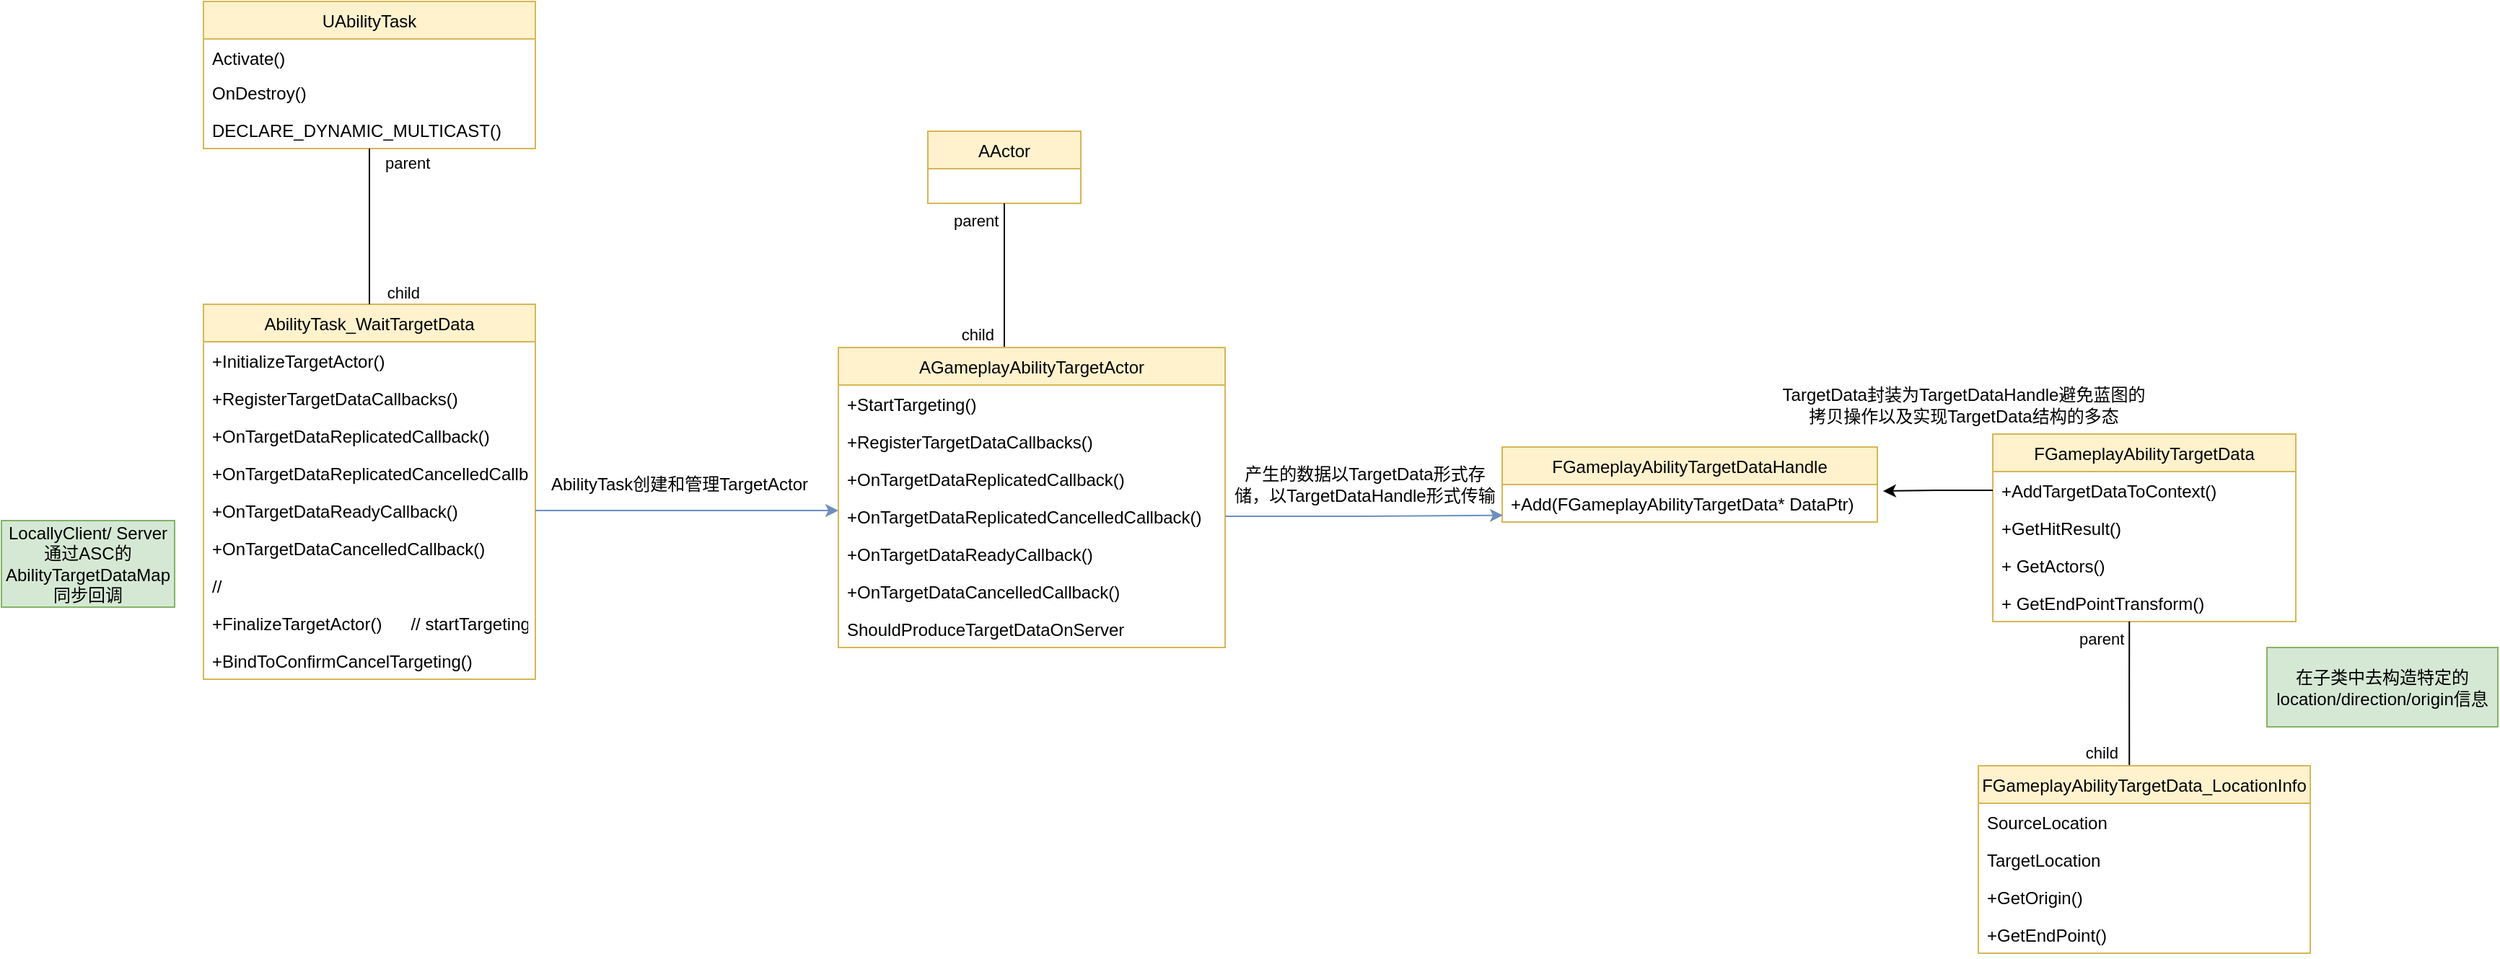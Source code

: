 <mxfile version="20.8.5" type="github">
  <diagram id="Pxh6C-fd8CMLRoSRGeqW" name="第 1 页">
    <mxGraphModel dx="3434" dy="2558" grid="1" gridSize="10" guides="1" tooltips="1" connect="1" arrows="1" fold="1" page="1" pageScale="1" pageWidth="827" pageHeight="1169" math="0" shadow="0">
      <root>
        <mxCell id="0" />
        <mxCell id="1" parent="0" />
        <mxCell id="lgzTXmpoqVMhV6-8MdLU-1" value="AbilityTask_WaitTargetData" style="swimlane;fontStyle=0;childLayout=stackLayout;horizontal=1;startSize=26;fillColor=#fff2cc;horizontalStack=0;resizeParent=1;resizeParentMax=0;resizeLast=0;collapsible=1;marginBottom=0;strokeColor=#d6b656;" parent="1" vertex="1">
          <mxGeometry x="-200" y="160" width="230" height="260" as="geometry" />
        </mxCell>
        <mxCell id="4280RJjVP434RoOb6b6A-2" value="+InitializeTargetActor()" style="text;strokeColor=none;fillColor=none;align=left;verticalAlign=top;spacingLeft=4;spacingRight=4;overflow=hidden;rotatable=0;points=[[0,0.5],[1,0.5]];portConstraint=eastwest;" vertex="1" parent="lgzTXmpoqVMhV6-8MdLU-1">
          <mxGeometry y="26" width="230" height="26" as="geometry" />
        </mxCell>
        <mxCell id="lgzTXmpoqVMhV6-8MdLU-2" value="+RegisterTargetDataCallbacks()" style="text;strokeColor=none;fillColor=none;align=left;verticalAlign=top;spacingLeft=4;spacingRight=4;overflow=hidden;rotatable=0;points=[[0,0.5],[1,0.5]];portConstraint=eastwest;" parent="lgzTXmpoqVMhV6-8MdLU-1" vertex="1">
          <mxGeometry y="52" width="230" height="26" as="geometry" />
        </mxCell>
        <mxCell id="lgzTXmpoqVMhV6-8MdLU-3" value="+OnTargetDataReplicatedCallback()" style="text;strokeColor=none;fillColor=none;align=left;verticalAlign=top;spacingLeft=4;spacingRight=4;overflow=hidden;rotatable=0;points=[[0,0.5],[1,0.5]];portConstraint=eastwest;" parent="lgzTXmpoqVMhV6-8MdLU-1" vertex="1">
          <mxGeometry y="78" width="230" height="26" as="geometry" />
        </mxCell>
        <mxCell id="lgzTXmpoqVMhV6-8MdLU-4" value="+OnTargetDataReplicatedCancelledCallback()" style="text;strokeColor=none;fillColor=none;align=left;verticalAlign=top;spacingLeft=4;spacingRight=4;overflow=hidden;rotatable=0;points=[[0,0.5],[1,0.5]];portConstraint=eastwest;" parent="lgzTXmpoqVMhV6-8MdLU-1" vertex="1">
          <mxGeometry y="104" width="230" height="26" as="geometry" />
        </mxCell>
        <mxCell id="234qUHX6OkOsVtvtArmw-1" value="+OnTargetDataReadyCallback()" style="text;strokeColor=none;fillColor=none;align=left;verticalAlign=top;spacingLeft=4;spacingRight=4;overflow=hidden;rotatable=0;points=[[0,0.5],[1,0.5]];portConstraint=eastwest;" parent="lgzTXmpoqVMhV6-8MdLU-1" vertex="1">
          <mxGeometry y="130" width="230" height="26" as="geometry" />
        </mxCell>
        <mxCell id="234qUHX6OkOsVtvtArmw-2" value="+OnTargetDataCancelledCallback()" style="text;strokeColor=none;fillColor=none;align=left;verticalAlign=top;spacingLeft=4;spacingRight=4;overflow=hidden;rotatable=0;points=[[0,0.5],[1,0.5]];portConstraint=eastwest;" parent="lgzTXmpoqVMhV6-8MdLU-1" vertex="1">
          <mxGeometry y="156" width="230" height="26" as="geometry" />
        </mxCell>
        <mxCell id="4280RJjVP434RoOb6b6A-3" value="//" style="text;strokeColor=none;fillColor=none;align=left;verticalAlign=top;spacingLeft=4;spacingRight=4;overflow=hidden;rotatable=0;points=[[0,0.5],[1,0.5]];portConstraint=eastwest;" vertex="1" parent="lgzTXmpoqVMhV6-8MdLU-1">
          <mxGeometry y="182" width="230" height="26" as="geometry" />
        </mxCell>
        <mxCell id="4280RJjVP434RoOb6b6A-4" value="+FinalizeTargetActor()      // startTargeting" style="text;strokeColor=none;fillColor=none;align=left;verticalAlign=top;spacingLeft=4;spacingRight=4;overflow=hidden;rotatable=0;points=[[0,0.5],[1,0.5]];portConstraint=eastwest;" vertex="1" parent="lgzTXmpoqVMhV6-8MdLU-1">
          <mxGeometry y="208" width="230" height="26" as="geometry" />
        </mxCell>
        <mxCell id="4280RJjVP434RoOb6b6A-9" value="+BindToConfirmCancelTargeting()" style="text;strokeColor=none;fillColor=none;align=left;verticalAlign=top;spacingLeft=4;spacingRight=4;overflow=hidden;rotatable=0;points=[[0,0.5],[1,0.5]];portConstraint=eastwest;" vertex="1" parent="lgzTXmpoqVMhV6-8MdLU-1">
          <mxGeometry y="234" width="230" height="26" as="geometry" />
        </mxCell>
        <mxCell id="lgzTXmpoqVMhV6-8MdLU-17" value="UAbilityTask" style="swimlane;fontStyle=0;childLayout=stackLayout;horizontal=1;startSize=26;fillColor=#fff2cc;horizontalStack=0;resizeParent=1;resizeParentMax=0;resizeLast=0;collapsible=1;marginBottom=0;strokeColor=#d6b656;" parent="1" vertex="1">
          <mxGeometry x="-200" y="-50" width="230" height="102" as="geometry" />
        </mxCell>
        <mxCell id="lgzTXmpoqVMhV6-8MdLU-18" value="Activate()" style="text;strokeColor=none;fillColor=none;align=left;verticalAlign=top;spacingLeft=4;spacingRight=4;overflow=hidden;rotatable=0;points=[[0,0.5],[1,0.5]];portConstraint=eastwest;" parent="lgzTXmpoqVMhV6-8MdLU-17" vertex="1">
          <mxGeometry y="26" width="230" height="24" as="geometry" />
        </mxCell>
        <mxCell id="lgzTXmpoqVMhV6-8MdLU-19" value="OnDestroy()" style="text;strokeColor=none;fillColor=none;align=left;verticalAlign=top;spacingLeft=4;spacingRight=4;overflow=hidden;rotatable=0;points=[[0,0.5],[1,0.5]];portConstraint=eastwest;" parent="lgzTXmpoqVMhV6-8MdLU-17" vertex="1">
          <mxGeometry y="50" width="230" height="26" as="geometry" />
        </mxCell>
        <mxCell id="lgzTXmpoqVMhV6-8MdLU-21" value="DECLARE_DYNAMIC_MULTICAST()" style="text;strokeColor=none;fillColor=none;align=left;verticalAlign=top;spacingLeft=4;spacingRight=4;overflow=hidden;rotatable=0;points=[[0,0.5],[1,0.5]];portConstraint=eastwest;" parent="lgzTXmpoqVMhV6-8MdLU-17" vertex="1">
          <mxGeometry y="76" width="230" height="26" as="geometry" />
        </mxCell>
        <mxCell id="lgzTXmpoqVMhV6-8MdLU-22" value="" style="endArrow=none;html=1;edgeStyle=orthogonalEdgeStyle;rounded=0;entryX=0.5;entryY=0;entryDx=0;entryDy=0;" parent="1" source="lgzTXmpoqVMhV6-8MdLU-21" target="lgzTXmpoqVMhV6-8MdLU-1" edge="1">
          <mxGeometry relative="1" as="geometry">
            <mxPoint x="-80" y="60" as="sourcePoint" />
            <mxPoint x="80" y="60" as="targetPoint" />
            <Array as="points">
              <mxPoint x="-85" y="140" />
              <mxPoint x="-85" y="140" />
            </Array>
          </mxGeometry>
        </mxCell>
        <mxCell id="lgzTXmpoqVMhV6-8MdLU-23" value="parent" style="edgeLabel;resizable=0;html=1;align=left;verticalAlign=bottom;" parent="lgzTXmpoqVMhV6-8MdLU-22" connectable="0" vertex="1">
          <mxGeometry x="-1" relative="1" as="geometry">
            <mxPoint x="9" y="18" as="offset" />
          </mxGeometry>
        </mxCell>
        <mxCell id="lgzTXmpoqVMhV6-8MdLU-24" value="child" style="edgeLabel;resizable=0;html=1;align=right;verticalAlign=bottom;" parent="lgzTXmpoqVMhV6-8MdLU-22" connectable="0" vertex="1">
          <mxGeometry x="1" relative="1" as="geometry">
            <mxPoint x="35" as="offset" />
          </mxGeometry>
        </mxCell>
        <mxCell id="234qUHX6OkOsVtvtArmw-3" value="AActor" style="swimlane;fontStyle=0;childLayout=stackLayout;horizontal=1;startSize=26;fillColor=#fff2cc;horizontalStack=0;resizeParent=1;resizeParentMax=0;resizeLast=0;collapsible=1;marginBottom=0;strokeColor=#d6b656;" parent="1" vertex="1">
          <mxGeometry x="302" y="40" width="106" height="50" as="geometry" />
        </mxCell>
        <mxCell id="234qUHX6OkOsVtvtArmw-8" value="" style="endArrow=none;html=1;edgeStyle=orthogonalEdgeStyle;rounded=0;exitX=0.5;exitY=1;exitDx=0;exitDy=0;" parent="1" source="234qUHX6OkOsVtvtArmw-3" edge="1">
          <mxGeometry relative="1" as="geometry">
            <mxPoint x="318" y="230" as="sourcePoint" />
            <mxPoint x="355" y="190" as="targetPoint" />
          </mxGeometry>
        </mxCell>
        <mxCell id="234qUHX6OkOsVtvtArmw-9" value="parent" style="edgeLabel;resizable=0;html=1;align=left;verticalAlign=bottom;" parent="234qUHX6OkOsVtvtArmw-8" connectable="0" vertex="1">
          <mxGeometry x="-1" relative="1" as="geometry">
            <mxPoint x="-37" y="20" as="offset" />
          </mxGeometry>
        </mxCell>
        <mxCell id="234qUHX6OkOsVtvtArmw-10" value="child" style="edgeLabel;resizable=0;html=1;align=right;verticalAlign=bottom;" parent="234qUHX6OkOsVtvtArmw-8" connectable="0" vertex="1">
          <mxGeometry x="1" relative="1" as="geometry">
            <mxPoint x="-7" as="offset" />
          </mxGeometry>
        </mxCell>
        <mxCell id="234qUHX6OkOsVtvtArmw-11" value="AGameplayAbilityTargetActor" style="swimlane;fontStyle=0;childLayout=stackLayout;horizontal=1;startSize=26;fillColor=#fff2cc;horizontalStack=0;resizeParent=1;resizeParentMax=0;resizeLast=0;collapsible=1;marginBottom=0;strokeColor=#d6b656;" parent="1" vertex="1">
          <mxGeometry x="240" y="190" width="268" height="208" as="geometry" />
        </mxCell>
        <mxCell id="234qUHX6OkOsVtvtArmw-12" value="+StartTargeting()" style="text;strokeColor=none;fillColor=none;align=left;verticalAlign=top;spacingLeft=4;spacingRight=4;overflow=hidden;rotatable=0;points=[[0,0.5],[1,0.5]];portConstraint=eastwest;" parent="234qUHX6OkOsVtvtArmw-11" vertex="1">
          <mxGeometry y="26" width="268" height="26" as="geometry" />
        </mxCell>
        <mxCell id="4280RJjVP434RoOb6b6A-11" value="+RegisterTargetDataCallbacks()" style="text;strokeColor=none;fillColor=none;align=left;verticalAlign=top;spacingLeft=4;spacingRight=4;overflow=hidden;rotatable=0;points=[[0,0.5],[1,0.5]];portConstraint=eastwest;" vertex="1" parent="234qUHX6OkOsVtvtArmw-11">
          <mxGeometry y="52" width="268" height="26" as="geometry" />
        </mxCell>
        <mxCell id="234qUHX6OkOsVtvtArmw-13" value="+OnTargetDataReplicatedCallback()" style="text;strokeColor=none;fillColor=none;align=left;verticalAlign=top;spacingLeft=4;spacingRight=4;overflow=hidden;rotatable=0;points=[[0,0.5],[1,0.5]];portConstraint=eastwest;" parent="234qUHX6OkOsVtvtArmw-11" vertex="1">
          <mxGeometry y="78" width="268" height="26" as="geometry" />
        </mxCell>
        <mxCell id="234qUHX6OkOsVtvtArmw-14" value="+OnTargetDataReplicatedCancelledCallback()" style="text;strokeColor=none;fillColor=none;align=left;verticalAlign=top;spacingLeft=4;spacingRight=4;overflow=hidden;rotatable=0;points=[[0,0.5],[1,0.5]];portConstraint=eastwest;" parent="234qUHX6OkOsVtvtArmw-11" vertex="1">
          <mxGeometry y="104" width="268" height="26" as="geometry" />
        </mxCell>
        <mxCell id="234qUHX6OkOsVtvtArmw-15" value="+OnTargetDataReadyCallback()" style="text;strokeColor=none;fillColor=none;align=left;verticalAlign=top;spacingLeft=4;spacingRight=4;overflow=hidden;rotatable=0;points=[[0,0.5],[1,0.5]];portConstraint=eastwest;" parent="234qUHX6OkOsVtvtArmw-11" vertex="1">
          <mxGeometry y="130" width="268" height="26" as="geometry" />
        </mxCell>
        <mxCell id="234qUHX6OkOsVtvtArmw-16" value="+OnTargetDataCancelledCallback()" style="text;strokeColor=none;fillColor=none;align=left;verticalAlign=top;spacingLeft=4;spacingRight=4;overflow=hidden;rotatable=0;points=[[0,0.5],[1,0.5]];portConstraint=eastwest;" parent="234qUHX6OkOsVtvtArmw-11" vertex="1">
          <mxGeometry y="156" width="268" height="26" as="geometry" />
        </mxCell>
        <mxCell id="4280RJjVP434RoOb6b6A-1" value="ShouldProduceTargetDataOnServer" style="text;strokeColor=none;fillColor=none;align=left;verticalAlign=top;spacingLeft=4;spacingRight=4;overflow=hidden;rotatable=0;points=[[0,0.5],[1,0.5]];portConstraint=eastwest;" vertex="1" parent="234qUHX6OkOsVtvtArmw-11">
          <mxGeometry y="182" width="268" height="26" as="geometry" />
        </mxCell>
        <mxCell id="4280RJjVP434RoOb6b6A-7" value="LocallyClient/ Server&lt;br&gt;通过ASC的AbilityTargetDataMap同步回调" style="whiteSpace=wrap;html=1;fillColor=#d5e8d4;strokeColor=#82b366;" vertex="1" parent="1">
          <mxGeometry x="-340" y="310" width="120" height="60" as="geometry" />
        </mxCell>
        <mxCell id="4280RJjVP434RoOb6b6A-12" value="FGameplayAbilityTargetData" style="swimlane;fontStyle=0;childLayout=stackLayout;horizontal=1;startSize=26;fillColor=#fff2cc;horizontalStack=0;resizeParent=1;resizeParentMax=0;resizeLast=0;collapsible=1;marginBottom=0;strokeColor=#d6b656;" vertex="1" parent="1">
          <mxGeometry x="1040" y="250" width="210" height="130" as="geometry" />
        </mxCell>
        <mxCell id="4280RJjVP434RoOb6b6A-13" value="+AddTargetDataToContext()" style="text;strokeColor=none;fillColor=none;align=left;verticalAlign=top;spacingLeft=4;spacingRight=4;overflow=hidden;rotatable=0;points=[[0,0.5],[1,0.5]];portConstraint=eastwest;" vertex="1" parent="4280RJjVP434RoOb6b6A-12">
          <mxGeometry y="26" width="210" height="26" as="geometry" />
        </mxCell>
        <mxCell id="4280RJjVP434RoOb6b6A-16" value="+GetHitResult()" style="text;strokeColor=none;fillColor=none;align=left;verticalAlign=top;spacingLeft=4;spacingRight=4;overflow=hidden;rotatable=0;points=[[0,0.5],[1,0.5]];portConstraint=eastwest;" vertex="1" parent="4280RJjVP434RoOb6b6A-12">
          <mxGeometry y="52" width="210" height="26" as="geometry" />
        </mxCell>
        <mxCell id="4280RJjVP434RoOb6b6A-15" value="+ GetActors()" style="text;strokeColor=none;fillColor=none;align=left;verticalAlign=top;spacingLeft=4;spacingRight=4;overflow=hidden;rotatable=0;points=[[0,0.5],[1,0.5]];portConstraint=eastwest;" vertex="1" parent="4280RJjVP434RoOb6b6A-12">
          <mxGeometry y="78" width="210" height="26" as="geometry" />
        </mxCell>
        <mxCell id="4280RJjVP434RoOb6b6A-17" value="+ GetEndPointTransform()" style="text;strokeColor=none;fillColor=none;align=left;verticalAlign=top;spacingLeft=4;spacingRight=4;overflow=hidden;rotatable=0;points=[[0,0.5],[1,0.5]];portConstraint=eastwest;" vertex="1" parent="4280RJjVP434RoOb6b6A-12">
          <mxGeometry y="104" width="210" height="26" as="geometry" />
        </mxCell>
        <mxCell id="4280RJjVP434RoOb6b6A-18" value="在子类中去构造特定的location/direction/origin信息" style="whiteSpace=wrap;html=1;fillColor=#d5e8d4;strokeColor=#82b366;" vertex="1" parent="1">
          <mxGeometry x="1230" y="398" width="160" height="55" as="geometry" />
        </mxCell>
        <mxCell id="4280RJjVP434RoOb6b6A-19" value="FGameplayAbilityTargetDataHandle" style="swimlane;fontStyle=0;childLayout=stackLayout;horizontal=1;startSize=26;fillColor=#fff2cc;horizontalStack=0;resizeParent=1;resizeParentMax=0;resizeLast=0;collapsible=1;marginBottom=0;strokeColor=#d6b656;" vertex="1" parent="1">
          <mxGeometry x="700" y="259" width="260" height="52" as="geometry" />
        </mxCell>
        <mxCell id="4280RJjVP434RoOb6b6A-20" value="+Add(FGameplayAbilityTargetData* DataPtr)" style="text;strokeColor=none;fillColor=none;align=left;verticalAlign=top;spacingLeft=4;spacingRight=4;overflow=hidden;rotatable=0;points=[[0,0.5],[1,0.5]];portConstraint=eastwest;" vertex="1" parent="4280RJjVP434RoOb6b6A-19">
          <mxGeometry y="26" width="260" height="26" as="geometry" />
        </mxCell>
        <mxCell id="4280RJjVP434RoOb6b6A-28" value="" style="endArrow=none;html=1;edgeStyle=orthogonalEdgeStyle;rounded=0;exitX=0.5;exitY=1;exitDx=0;exitDy=0;" edge="1" parent="1">
          <mxGeometry relative="1" as="geometry">
            <mxPoint x="1134.63" y="380" as="sourcePoint" />
            <mxPoint x="1134.63" y="480" as="targetPoint" />
            <Array as="points">
              <mxPoint x="1134.63" y="420" />
              <mxPoint x="1134.63" y="420" />
            </Array>
          </mxGeometry>
        </mxCell>
        <mxCell id="4280RJjVP434RoOb6b6A-29" value="parent" style="edgeLabel;resizable=0;html=1;align=left;verticalAlign=bottom;" connectable="0" vertex="1" parent="4280RJjVP434RoOb6b6A-28">
          <mxGeometry x="-1" relative="1" as="geometry">
            <mxPoint x="-37" y="20" as="offset" />
          </mxGeometry>
        </mxCell>
        <mxCell id="4280RJjVP434RoOb6b6A-30" value="child" style="edgeLabel;resizable=0;html=1;align=right;verticalAlign=bottom;" connectable="0" vertex="1" parent="4280RJjVP434RoOb6b6A-28">
          <mxGeometry x="1" relative="1" as="geometry">
            <mxPoint x="-7" as="offset" />
          </mxGeometry>
        </mxCell>
        <mxCell id="4280RJjVP434RoOb6b6A-31" value="FGameplayAbilityTargetData_LocationInfo" style="swimlane;fontStyle=0;childLayout=stackLayout;horizontal=1;startSize=26;fillColor=#fff2cc;horizontalStack=0;resizeParent=1;resizeParentMax=0;resizeLast=0;collapsible=1;marginBottom=0;strokeColor=#d6b656;" vertex="1" parent="1">
          <mxGeometry x="1030" y="480" width="230" height="130" as="geometry" />
        </mxCell>
        <mxCell id="4280RJjVP434RoOb6b6A-32" value="SourceLocation" style="text;strokeColor=none;fillColor=none;align=left;verticalAlign=top;spacingLeft=4;spacingRight=4;overflow=hidden;rotatable=0;points=[[0,0.5],[1,0.5]];portConstraint=eastwest;" vertex="1" parent="4280RJjVP434RoOb6b6A-31">
          <mxGeometry y="26" width="230" height="26" as="geometry" />
        </mxCell>
        <mxCell id="4280RJjVP434RoOb6b6A-33" value="TargetLocation" style="text;strokeColor=none;fillColor=none;align=left;verticalAlign=top;spacingLeft=4;spacingRight=4;overflow=hidden;rotatable=0;points=[[0,0.5],[1,0.5]];portConstraint=eastwest;" vertex="1" parent="4280RJjVP434RoOb6b6A-31">
          <mxGeometry y="52" width="230" height="26" as="geometry" />
        </mxCell>
        <mxCell id="4280RJjVP434RoOb6b6A-36" value="+GetOrigin()" style="text;strokeColor=none;fillColor=none;align=left;verticalAlign=top;spacingLeft=4;spacingRight=4;overflow=hidden;rotatable=0;points=[[0,0.5],[1,0.5]];portConstraint=eastwest;" vertex="1" parent="4280RJjVP434RoOb6b6A-31">
          <mxGeometry y="78" width="230" height="26" as="geometry" />
        </mxCell>
        <mxCell id="4280RJjVP434RoOb6b6A-37" value="+GetEndPoint()" style="text;strokeColor=none;fillColor=none;align=left;verticalAlign=top;spacingLeft=4;spacingRight=4;overflow=hidden;rotatable=0;points=[[0,0.5],[1,0.5]];portConstraint=eastwest;" vertex="1" parent="4280RJjVP434RoOb6b6A-31">
          <mxGeometry y="104" width="230" height="26" as="geometry" />
        </mxCell>
        <mxCell id="4280RJjVP434RoOb6b6A-39" value="" style="endArrow=classic;html=1;rounded=0;fillColor=#dae8fc;strokeColor=#6c8ebf;" edge="1" parent="1" source="234qUHX6OkOsVtvtArmw-1">
          <mxGeometry relative="1" as="geometry">
            <mxPoint x="30" y="349.47" as="sourcePoint" />
            <mxPoint x="240" y="303" as="targetPoint" />
          </mxGeometry>
        </mxCell>
        <mxCell id="4280RJjVP434RoOb6b6A-41" value="AbilityTask创建和管理TargetActor" style="text;strokeColor=none;align=center;fillColor=none;html=1;verticalAlign=middle;whiteSpace=wrap;rounded=0;" vertex="1" parent="1">
          <mxGeometry x="30" y="270" width="200" height="30" as="geometry" />
        </mxCell>
        <mxCell id="4280RJjVP434RoOb6b6A-42" style="edgeStyle=orthogonalEdgeStyle;rounded=0;orthogonalLoop=1;jettySize=auto;html=1;exitX=1;exitY=0.5;exitDx=0;exitDy=0;entryX=0.002;entryY=0.821;entryDx=0;entryDy=0;entryPerimeter=0;fillColor=#dae8fc;strokeColor=#6c8ebf;" edge="1" parent="1" source="234qUHX6OkOsVtvtArmw-14" target="4280RJjVP434RoOb6b6A-20">
          <mxGeometry relative="1" as="geometry" />
        </mxCell>
        <mxCell id="4280RJjVP434RoOb6b6A-43" value="产生的数据以TargetData形式存储，以TargetDataHandle形式传输" style="text;strokeColor=none;align=center;fillColor=none;html=1;verticalAlign=middle;whiteSpace=wrap;rounded=0;" vertex="1" parent="1">
          <mxGeometry x="510" y="270" width="190" height="30" as="geometry" />
        </mxCell>
        <mxCell id="4280RJjVP434RoOb6b6A-47" style="edgeStyle=orthogonalEdgeStyle;rounded=0;orthogonalLoop=1;jettySize=auto;html=1;exitX=0;exitY=0.5;exitDx=0;exitDy=0;entryX=1.015;entryY=0.174;entryDx=0;entryDy=0;entryPerimeter=0;" edge="1" parent="1" source="4280RJjVP434RoOb6b6A-13" target="4280RJjVP434RoOb6b6A-20">
          <mxGeometry relative="1" as="geometry" />
        </mxCell>
        <mxCell id="4280RJjVP434RoOb6b6A-48" value="TargetData封装为TargetDataHandle避免蓝图的拷贝操作以及实现TargetData结构的多态" style="text;strokeColor=none;align=center;fillColor=none;html=1;verticalAlign=middle;whiteSpace=wrap;rounded=0;" vertex="1" parent="1">
          <mxGeometry x="890" y="230" width="260" as="geometry" />
        </mxCell>
      </root>
    </mxGraphModel>
  </diagram>
</mxfile>
